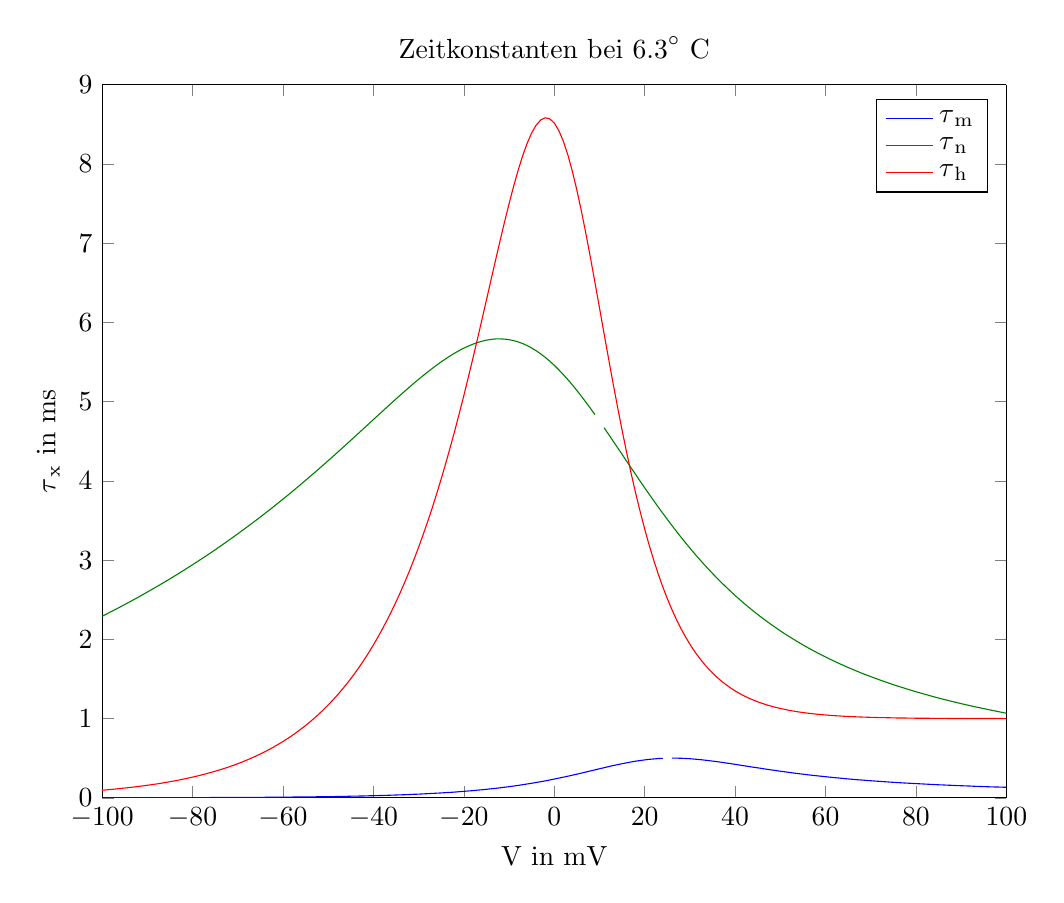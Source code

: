 % This file was created by matlab2tikz.
% Minimal pgfplots version: 1.3
%
%The latest updates can be retrieved from
%  http://www.mathworks.com/matlabcentral/fileexchange/22022-matlab2tikz
%where you can also make suggestions and rate matlab2tikz.
%
\begin{tikzpicture}

\begin{axis}[%
width=4.521in,
height=3.566in,
at={(0.758in,0.481in)},
scale only axis,
unbounded coords=jump,
separate axis lines,
every outer x axis line/.append style={black},
every x tick label/.append style={font=\color{black}},
xmin=-100,
xmax=100,
xlabel={V in mV},
every outer y axis line/.append style={black},
every y tick label/.append style={font=\color{black}},
ymin=0,
ymax=9,
ylabel={$\tau{}_\text{x}\text{ in ms}$},
title={$\text{Zeitkonstanten bei 6.3}^\circ\text{ C}$},
legend style={legend cell align=left,align=left,draw=black}
]
\addplot [color=blue,solid]
  table[row sep=crcr]{%
-100	0.001\\
-99	0.001\\
-98	0.001\\
-97	0.001\\
-96	0.001\\
-95	0.001\\
-94	0.001\\
-93	0.001\\
-92	0.002\\
-91	0.002\\
-90	0.002\\
-89	0.002\\
-88	0.002\\
-87	0.002\\
-86	0.002\\
-85	0.002\\
-84	0.002\\
-83	0.002\\
-82	0.003\\
-81	0.003\\
-80	0.003\\
-79	0.003\\
-78	0.003\\
-77	0.003\\
-76	0.004\\
-75	0.004\\
-74	0.004\\
-73	0.004\\
-72	0.005\\
-71	0.005\\
-70	0.005\\
-69	0.005\\
-68	0.006\\
-67	0.006\\
-66	0.006\\
-65	0.007\\
-64	0.007\\
-63	0.008\\
-62	0.008\\
-61	0.008\\
-60	0.009\\
-59	0.009\\
-58	0.01\\
-57	0.011\\
-56	0.011\\
-55	0.012\\
-54	0.012\\
-53	0.013\\
-52	0.014\\
-51	0.015\\
-50	0.016\\
-49	0.016\\
-48	0.017\\
-47	0.018\\
-46	0.019\\
-45	0.021\\
-44	0.022\\
-43	0.023\\
-42	0.024\\
-41	0.026\\
-40	0.027\\
-39	0.029\\
-38	0.03\\
-37	0.032\\
-36	0.034\\
-35	0.036\\
-34	0.038\\
-33	0.04\\
-32	0.042\\
-31	0.045\\
-30	0.047\\
-29	0.05\\
-28	0.053\\
-27	0.056\\
-26	0.059\\
-25	0.062\\
-24	0.066\\
-23	0.069\\
-22	0.073\\
-21	0.078\\
-20	0.082\\
-19	0.087\\
-18	0.091\\
-17	0.097\\
-16	0.102\\
-15	0.108\\
-14	0.114\\
-13	0.12\\
-12	0.127\\
-11	0.134\\
-10	0.141\\
-9	0.149\\
-8	0.157\\
-7	0.166\\
-6	0.175\\
-5	0.184\\
-4	0.194\\
-3	0.204\\
-2	0.214\\
-1	0.225\\
0	0.237\\
1	0.249\\
2	0.261\\
3	0.273\\
4	0.286\\
5	0.299\\
6	0.312\\
7	0.326\\
8	0.34\\
9	0.353\\
10	0.367\\
11	0.38\\
12	0.394\\
13	0.407\\
14	0.419\\
15	0.431\\
16	0.442\\
17	0.453\\
18	0.463\\
19	0.471\\
20	0.479\\
21	0.486\\
22	0.491\\
23	0.496\\
24	0.499\\
25	nan\\
26	0.501\\
27	0.501\\
28	0.5\\
29	0.497\\
30	0.494\\
31	0.489\\
32	0.484\\
33	0.478\\
34	0.471\\
35	0.464\\
36	0.457\\
37	0.449\\
38	0.44\\
39	0.432\\
40	0.423\\
41	0.414\\
42	0.405\\
43	0.396\\
44	0.387\\
45	0.379\\
46	0.37\\
47	0.361\\
48	0.353\\
49	0.345\\
50	0.336\\
51	0.329\\
52	0.321\\
53	0.313\\
54	0.306\\
55	0.299\\
56	0.292\\
57	0.285\\
58	0.279\\
59	0.273\\
60	0.267\\
61	0.261\\
62	0.255\\
63	0.25\\
64	0.244\\
65	0.239\\
66	0.234\\
67	0.229\\
68	0.225\\
69	0.22\\
70	0.216\\
71	0.212\\
72	0.208\\
73	0.204\\
74	0.2\\
75	0.196\\
76	0.193\\
77	0.189\\
78	0.186\\
79	0.183\\
80	0.18\\
81	0.177\\
82	0.174\\
83	0.171\\
84	0.168\\
85	0.165\\
86	0.163\\
87	0.16\\
88	0.158\\
89	0.155\\
90	0.153\\
91	0.151\\
92	0.149\\
93	0.146\\
94	0.144\\
95	0.142\\
96	0.14\\
97	0.138\\
98	0.137\\
99	0.135\\
100	0.133\\
};
\addlegendentry{$\tau{}_\text{m}$};

\addplot [color=black!50!green,solid]
  table[row sep=crcr]{%
-100	2.292\\
-99	2.321\\
-98	2.35\\
-97	2.379\\
-96	2.409\\
-95	2.44\\
-94	2.47\\
-93	2.501\\
-92	2.533\\
-91	2.565\\
-90	2.597\\
-89	2.63\\
-88	2.663\\
-87	2.696\\
-86	2.73\\
-85	2.764\\
-84	2.799\\
-83	2.834\\
-82	2.87\\
-81	2.906\\
-80	2.942\\
-79	2.979\\
-78	3.016\\
-77	3.054\\
-76	3.092\\
-75	3.131\\
-74	3.17\\
-73	3.21\\
-72	3.25\\
-71	3.291\\
-70	3.332\\
-69	3.374\\
-68	3.416\\
-67	3.458\\
-66	3.501\\
-65	3.545\\
-64	3.589\\
-63	3.633\\
-62	3.678\\
-61	3.724\\
-60	3.77\\
-59	3.816\\
-58	3.863\\
-57	3.911\\
-56	3.959\\
-55	4.007\\
-54	4.056\\
-53	4.105\\
-52	4.154\\
-51	4.205\\
-50	4.255\\
-49	4.306\\
-48	4.357\\
-47	4.408\\
-46	4.46\\
-45	4.512\\
-44	4.564\\
-43	4.616\\
-42	4.669\\
-41	4.721\\
-40	4.774\\
-39	4.826\\
-38	4.878\\
-37	4.931\\
-36	4.982\\
-35	5.034\\
-34	5.085\\
-33	5.135\\
-32	5.185\\
-31	5.234\\
-30	5.282\\
-29	5.328\\
-28	5.374\\
-27	5.418\\
-26	5.461\\
-25	5.502\\
-24	5.541\\
-23	5.578\\
-22	5.613\\
-21	5.645\\
-20	5.675\\
-19	5.701\\
-18	5.725\\
-17	5.746\\
-16	5.762\\
-15	5.776\\
-14	5.785\\
-13	5.791\\
-12	5.792\\
-11	5.789\\
-10	5.782\\
-9	5.77\\
-8	5.754\\
-7	5.733\\
-6	5.707\\
-5	5.677\\
-4	5.642\\
-3	5.603\\
-2	5.559\\
-1	5.511\\
0	5.459\\
1	5.402\\
2	5.342\\
3	5.278\\
4	5.211\\
5	5.141\\
6	5.068\\
7	4.993\\
8	4.916\\
9	4.836\\
10	nan\\
11	4.672\\
12	4.589\\
13	4.504\\
14	4.42\\
15	4.335\\
16	4.249\\
17	4.165\\
18	4.08\\
19	3.996\\
20	3.913\\
21	3.831\\
22	3.75\\
23	3.67\\
24	3.592\\
25	3.515\\
26	3.439\\
27	3.365\\
28	3.292\\
29	3.222\\
30	3.152\\
31	3.085\\
32	3.019\\
33	2.955\\
34	2.893\\
35	2.832\\
36	2.773\\
37	2.716\\
38	2.661\\
39	2.607\\
40	2.554\\
41	2.503\\
42	2.454\\
43	2.406\\
44	2.359\\
45	2.314\\
46	2.27\\
47	2.228\\
48	2.187\\
49	2.147\\
50	2.108\\
51	2.07\\
52	2.034\\
53	1.999\\
54	1.964\\
55	1.931\\
56	1.898\\
57	1.867\\
58	1.836\\
59	1.807\\
60	1.778\\
61	1.75\\
62	1.723\\
63	1.696\\
64	1.671\\
65	1.645\\
66	1.621\\
67	1.597\\
68	1.574\\
69	1.552\\
70	1.53\\
71	1.509\\
72	1.488\\
73	1.468\\
74	1.448\\
75	1.429\\
76	1.41\\
77	1.392\\
78	1.374\\
79	1.356\\
80	1.339\\
81	1.323\\
82	1.307\\
83	1.291\\
84	1.275\\
85	1.26\\
86	1.245\\
87	1.231\\
88	1.217\\
89	1.203\\
90	1.189\\
91	1.176\\
92	1.163\\
93	1.15\\
94	1.138\\
95	1.126\\
96	1.114\\
97	1.102\\
98	1.091\\
99	1.079\\
100	1.068\\
};
\addlegendentry{$\tau{}_\text{n}$};

\addplot [color=red,solid]
  table[row sep=crcr]{%
-100	0.096\\
-99	0.101\\
-98	0.106\\
-97	0.112\\
-96	0.118\\
-95	0.124\\
-94	0.13\\
-93	0.137\\
-92	0.144\\
-91	0.151\\
-90	0.159\\
-89	0.167\\
-88	0.175\\
-87	0.184\\
-86	0.194\\
-85	0.204\\
-84	0.214\\
-83	0.225\\
-82	0.237\\
-81	0.249\\
-80	0.262\\
-79	0.275\\
-78	0.289\\
-77	0.304\\
-76	0.32\\
-75	0.336\\
-74	0.353\\
-73	0.371\\
-72	0.39\\
-71	0.41\\
-70	0.431\\
-69	0.453\\
-68	0.477\\
-67	0.501\\
-66	0.527\\
-65	0.554\\
-64	0.582\\
-63	0.612\\
-62	0.644\\
-61	0.677\\
-60	0.711\\
-59	0.748\\
-58	0.786\\
-57	0.826\\
-56	0.869\\
-55	0.913\\
-54	0.96\\
-53	1.009\\
-52	1.061\\
-51	1.115\\
-50	1.172\\
-49	1.232\\
-48	1.295\\
-47	1.362\\
-46	1.431\\
-45	1.504\\
-44	1.581\\
-43	1.662\\
-42	1.747\\
-41	1.836\\
-40	1.93\\
-39	2.028\\
-38	2.132\\
-37	2.24\\
-36	2.354\\
-35	2.473\\
-34	2.599\\
-33	2.73\\
-32	2.867\\
-31	3.012\\
-30	3.163\\
-29	3.321\\
-28	3.486\\
-27	3.658\\
-26	3.838\\
-25	4.026\\
-24	4.221\\
-23	4.424\\
-22	4.634\\
-21	4.852\\
-20	5.077\\
-19	5.308\\
-18	5.545\\
-17	5.787\\
-16	6.034\\
-15	6.282\\
-14	6.532\\
-13	6.781\\
-12	7.026\\
-11	7.266\\
-10	7.496\\
-9	7.715\\
-8	7.917\\
-7	8.1\\
-6	8.259\\
-5	8.39\\
-4	8.489\\
-3	8.554\\
-2	8.582\\
-1	8.569\\
0	8.516\\
1	8.422\\
2	8.288\\
3	8.115\\
4	7.908\\
5	7.67\\
6	7.406\\
7	7.12\\
8	6.818\\
9	6.505\\
10	6.186\\
11	5.865\\
12	5.547\\
13	5.235\\
14	4.932\\
15	4.641\\
16	4.362\\
17	4.097\\
18	3.847\\
19	3.613\\
20	3.393\\
21	3.189\\
22	3.0\\
23	2.825\\
24	2.664\\
25	2.515\\
26	2.379\\
27	2.254\\
28	2.139\\
29	2.035\\
30	1.939\\
31	1.852\\
32	1.773\\
33	1.701\\
34	1.635\\
35	1.576\\
36	1.522\\
37	1.472\\
38	1.428\\
39	1.387\\
40	1.35\\
41	1.317\\
42	1.287\\
43	1.259\\
44	1.235\\
45	1.212\\
46	1.192\\
47	1.173\\
48	1.157\\
49	1.142\\
50	1.128\\
51	1.116\\
52	1.104\\
53	1.094\\
54	1.085\\
55	1.077\\
56	1.069\\
57	1.063\\
58	1.056\\
59	1.051\\
60	1.046\\
61	1.041\\
62	1.037\\
63	1.034\\
64	1.03\\
65	1.027\\
66	1.025\\
67	1.022\\
68	1.02\\
69	1.018\\
70	1.016\\
71	1.014\\
72	1.013\\
73	1.012\\
74	1.011\\
75	1.009\\
76	1.008\\
77	1.008\\
78	1.007\\
79	1.006\\
80	1.005\\
81	1.005\\
82	1.004\\
83	1.004\\
84	1.003\\
85	1.003\\
86	1.003\\
87	1.002\\
88	1.002\\
89	1.002\\
90	1.002\\
91	1.002\\
92	1.001\\
93	1.001\\
94	1.001\\
95	1.001\\
96	1.001\\
97	1.001\\
98	1.001\\
99	1.001\\
100	1.0\\
};
\addlegendentry{$\tau{}_\text{h}$};

\end{axis}
\end{tikzpicture}%